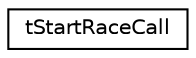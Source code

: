 digraph "Graphical Class Hierarchy"
{
  edge [fontname="Helvetica",fontsize="10",labelfontname="Helvetica",labelfontsize="10"];
  node [fontname="Helvetica",fontsize="10",shape=record];
  rankdir="LR";
  Node1 [label="tStartRaceCall",height=0.2,width=0.4,color="black", fillcolor="white", style="filled",URL="$structt_start_race_call.html"];
}
